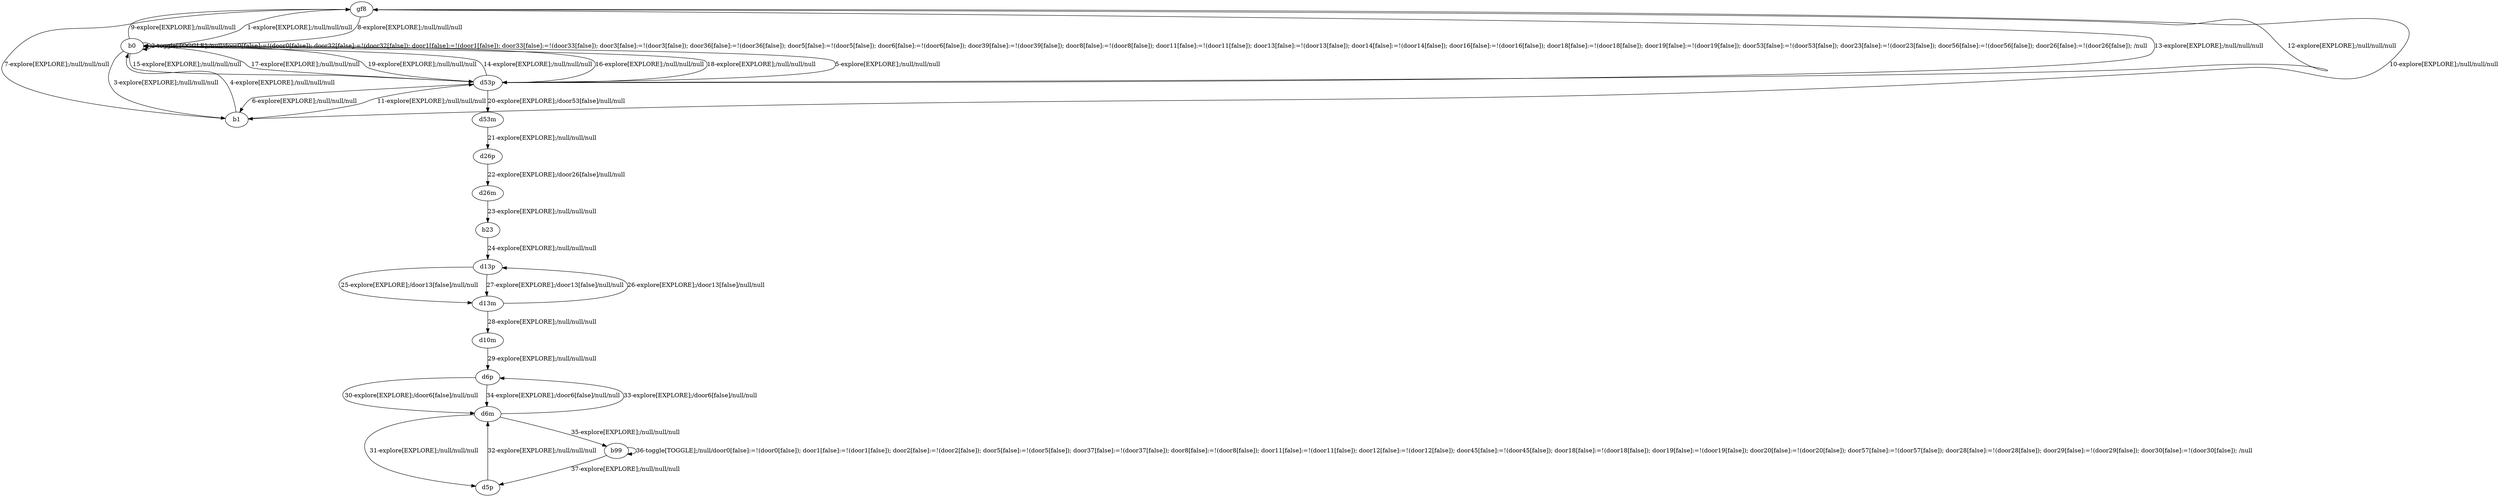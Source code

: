 # Total number of goals covered by this test: 1
# b99 --> b99

digraph g {
"gf8" -> "b0" [label = "1-explore[EXPLORE];/null/null/null"];
"b0" -> "b0" [label = "2-toggle[TOGGLE];/null/door0[false]:=!(door0[false]); door32[false]:=!(door32[false]); door1[false]:=!(door1[false]); door33[false]:=!(door33[false]); door3[false]:=!(door3[false]); door36[false]:=!(door36[false]); door5[false]:=!(door5[false]); door6[false]:=!(door6[false]); door39[false]:=!(door39[false]); door8[false]:=!(door8[false]); door11[false]:=!(door11[false]); door13[false]:=!(door13[false]); door14[false]:=!(door14[false]); door16[false]:=!(door16[false]); door18[false]:=!(door18[false]); door19[false]:=!(door19[false]); door53[false]:=!(door53[false]); door23[false]:=!(door23[false]); door56[false]:=!(door56[false]); door26[false]:=!(door26[false]); /null"];
"b0" -> "b1" [label = "3-explore[EXPLORE];/null/null/null"];
"b1" -> "b0" [label = "4-explore[EXPLORE];/null/null/null"];
"b0" -> "d53p" [label = "5-explore[EXPLORE];/null/null/null"];
"d53p" -> "b1" [label = "6-explore[EXPLORE];/null/null/null"];
"b1" -> "gf8" [label = "7-explore[EXPLORE];/null/null/null"];
"gf8" -> "b0" [label = "8-explore[EXPLORE];/null/null/null"];
"b0" -> "gf8" [label = "9-explore[EXPLORE];/null/null/null"];
"gf8" -> "b1" [label = "10-explore[EXPLORE];/null/null/null"];
"b1" -> "d53p" [label = "11-explore[EXPLORE];/null/null/null"];
"d53p" -> "gf8" [label = "12-explore[EXPLORE];/null/null/null"];
"gf8" -> "d53p" [label = "13-explore[EXPLORE];/null/null/null"];
"d53p" -> "b0" [label = "14-explore[EXPLORE];/null/null/null"];
"b0" -> "d53p" [label = "15-explore[EXPLORE];/null/null/null"];
"d53p" -> "b0" [label = "16-explore[EXPLORE];/null/null/null"];
"b0" -> "d53p" [label = "17-explore[EXPLORE];/null/null/null"];
"d53p" -> "b0" [label = "18-explore[EXPLORE];/null/null/null"];
"b0" -> "d53p" [label = "19-explore[EXPLORE];/null/null/null"];
"d53p" -> "d53m" [label = "20-explore[EXPLORE];/door53[false]/null/null"];
"d53m" -> "d26p" [label = "21-explore[EXPLORE];/null/null/null"];
"d26p" -> "d26m" [label = "22-explore[EXPLORE];/door26[false]/null/null"];
"d26m" -> "b23" [label = "23-explore[EXPLORE];/null/null/null"];
"b23" -> "d13p" [label = "24-explore[EXPLORE];/null/null/null"];
"d13p" -> "d13m" [label = "25-explore[EXPLORE];/door13[false]/null/null"];
"d13m" -> "d13p" [label = "26-explore[EXPLORE];/door13[false]/null/null"];
"d13p" -> "d13m" [label = "27-explore[EXPLORE];/door13[false]/null/null"];
"d13m" -> "d10m" [label = "28-explore[EXPLORE];/null/null/null"];
"d10m" -> "d6p" [label = "29-explore[EXPLORE];/null/null/null"];
"d6p" -> "d6m" [label = "30-explore[EXPLORE];/door6[false]/null/null"];
"d6m" -> "d5p" [label = "31-explore[EXPLORE];/null/null/null"];
"d5p" -> "d6m" [label = "32-explore[EXPLORE];/null/null/null"];
"d6m" -> "d6p" [label = "33-explore[EXPLORE];/door6[false]/null/null"];
"d6p" -> "d6m" [label = "34-explore[EXPLORE];/door6[false]/null/null"];
"d6m" -> "b99" [label = "35-explore[EXPLORE];/null/null/null"];
"b99" -> "b99" [label = "36-toggle[TOGGLE];/null/door0[false]:=!(door0[false]); door1[false]:=!(door1[false]); door2[false]:=!(door2[false]); door5[false]:=!(door5[false]); door37[false]:=!(door37[false]); door8[false]:=!(door8[false]); door11[false]:=!(door11[false]); door12[false]:=!(door12[false]); door45[false]:=!(door45[false]); door18[false]:=!(door18[false]); door19[false]:=!(door19[false]); door20[false]:=!(door20[false]); door57[false]:=!(door57[false]); door28[false]:=!(door28[false]); door29[false]:=!(door29[false]); door30[false]:=!(door30[false]); /null"];
"b99" -> "d5p" [label = "37-explore[EXPLORE];/null/null/null"];
}